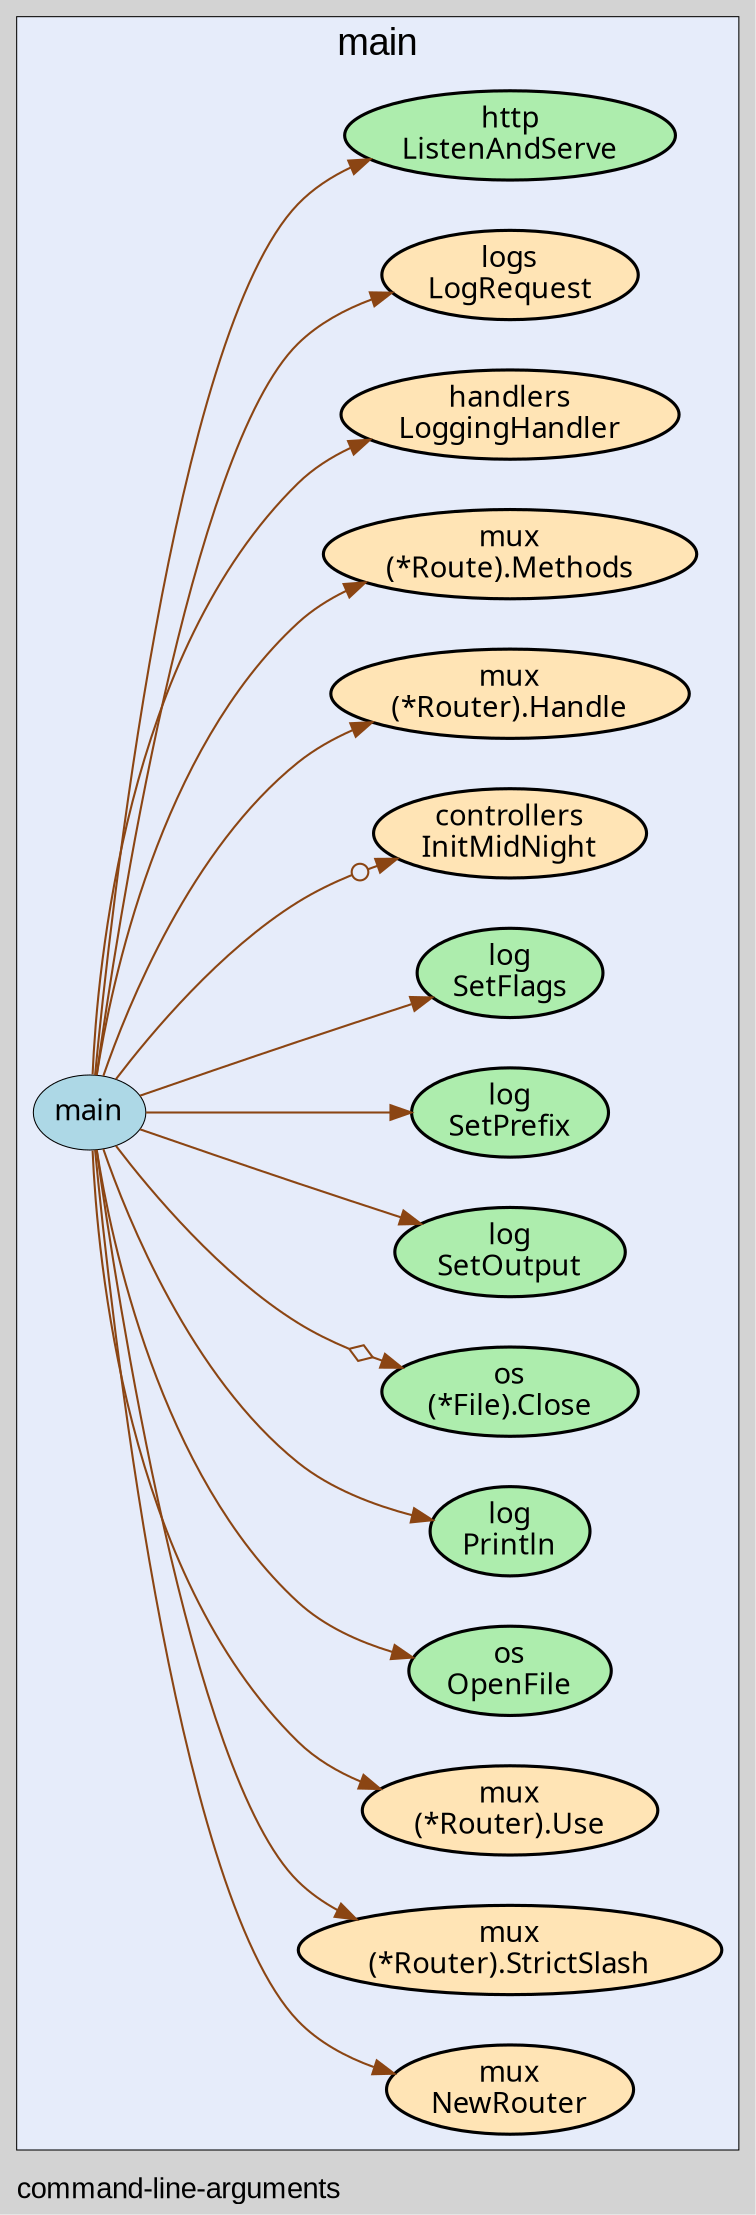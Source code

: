 digraph gocallvis {
    label="command-line-arguments";
    labeljust="l";
    fontname="Arial";
    fontsize="14";
    rankdir="LR";
    bgcolor="lightgray";
    style="solid";
    penwidth="0.5";
    pad="0.0";
    nodesep="0.35";

    node [shape="ellipse" style="filled" fillcolor="honeydew" fontname="Verdana" penwidth="1.0" margin="0.05,0.0"];
    edge [minlen="2"]

    subgraph "cluster_focus" {
        bgcolor="#e6ecfa";
label="main";
labelloc="t";
labeljust="c";
fontsize="18";
        
        "command-line-arguments.main" [ fillcolor="lightblue" label="main" penwidth="0.5" ]
        "github.com/gorilla/mux.NewRouter" [ fillcolor="moccasin" label="mux\nNewRouter" penwidth="1.5" ]
        "(*github.com/gorilla/mux.Router).StrictSlash" [ penwidth="1.5" fillcolor="moccasin" label="mux\n(*Router).StrictSlash" ]
        "(*github.com/gorilla/mux.Router).Use" [ label="mux\n(*Router).Use" penwidth="1.5" fillcolor="moccasin" ]
        "os.OpenFile" [ label="os\nOpenFile" penwidth="1.5" fillcolor="#adedad" ]
        "log.Println" [ fillcolor="#adedad" label="log\nPrintln" penwidth="1.5" ]
        "(*os.File).Close" [ label="os\n(*File).Close" penwidth="1.5" fillcolor="#adedad" ]
        "log.SetOutput" [ fillcolor="#adedad" label="log\nSetOutput" penwidth="1.5" ]
        "log.SetPrefix" [ fillcolor="#adedad" label="log\nSetPrefix" penwidth="1.5" ]
        "log.SetFlags" [ fillcolor="#adedad" label="log\nSetFlags" penwidth="1.5" ]
        "_/C_/Users/user/Documents/projects/bus_management/btmms/bus_terminal_backend/src/controllers.InitMidNight" [ fillcolor="moccasin" label="controllers\nInitMidNight" penwidth="1.5" ]
        "(*github.com/gorilla/mux.Router).Handle" [ fillcolor="moccasin" label="mux\n(*Router).Handle" penwidth="1.5" ]
        "(*github.com/gorilla/mux.Route).Methods" [ penwidth="1.5" fillcolor="moccasin" label="mux\n(*Route).Methods" ]
        "github.com/gorilla/handlers.LoggingHandler" [ fillcolor="moccasin" label="handlers\nLoggingHandler" penwidth="1.5" ]
        "_/C_/Users/user/Documents/projects/bus_management/btmms/bus_terminal_backend/src/logs.LogRequest" [ fillcolor="moccasin" label="logs\nLogRequest" penwidth="1.5" ]
        "net/http.ListenAndServe" [ fillcolor="#adedad" label="http\nListenAndServe" penwidth="1.5" ]
        
    }

    "command-line-arguments.main" -> "github.com/gorilla/mux.NewRouter" [ color="saddlebrown" ]
    "command-line-arguments.main" -> "(*github.com/gorilla/mux.Router).StrictSlash" [ color="saddlebrown" ]
    "command-line-arguments.main" -> "(*github.com/gorilla/mux.Router).Use" [ color="saddlebrown" ]
    "command-line-arguments.main" -> "os.OpenFile" [ color="saddlebrown" ]
    "command-line-arguments.main" -> "log.Println" [ color="saddlebrown" ]
    "command-line-arguments.main" -> "(*os.File).Close" [ arrowhead="normalnoneodiamond" color="saddlebrown" ]
    "command-line-arguments.main" -> "log.SetOutput" [ color="saddlebrown" ]
    "command-line-arguments.main" -> "log.SetPrefix" [ color="saddlebrown" ]
    "command-line-arguments.main" -> "log.SetFlags" [ color="saddlebrown" ]
    "command-line-arguments.main" -> "_/C_/Users/user/Documents/projects/bus_management/btmms/bus_terminal_backend/src/controllers.InitMidNight" [ arrowhead="normalnoneodot" color="saddlebrown" ]
    "command-line-arguments.main" -> "(*github.com/gorilla/mux.Router).Handle" [ color="saddlebrown" ]
    "command-line-arguments.main" -> "(*github.com/gorilla/mux.Route).Methods" [ color="saddlebrown" ]
    "command-line-arguments.main" -> "github.com/gorilla/handlers.LoggingHandler" [ color="saddlebrown" ]
    "command-line-arguments.main" -> "_/C_/Users/user/Documents/projects/bus_management/btmms/bus_terminal_backend/src/logs.LogRequest" [ color="saddlebrown" ]
    "command-line-arguments.main" -> "net/http.ListenAndServe" [ color="saddlebrown" ]
}
